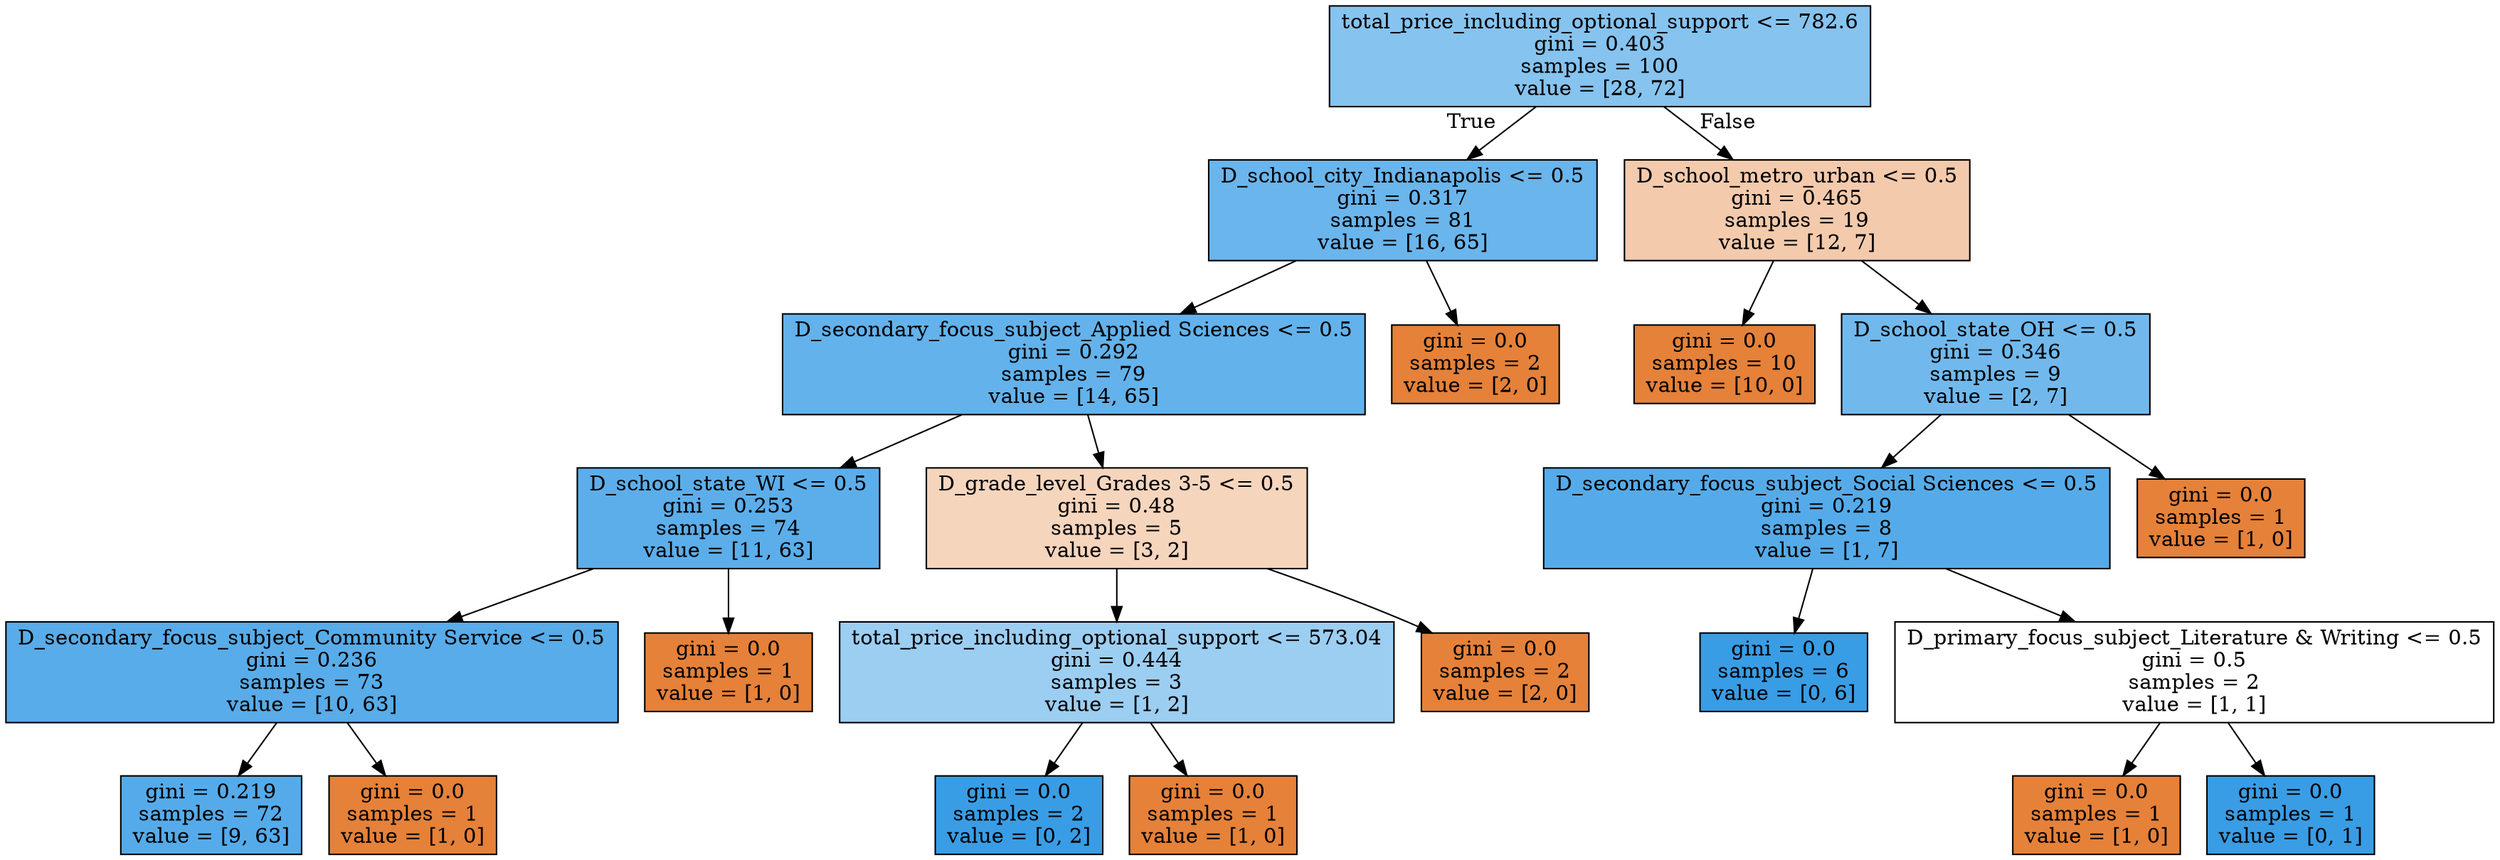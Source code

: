 digraph Tree {
node [shape=box, style="filled", color="black"] ;
0 [label="total_price_including_optional_support <= 782.6\ngini = 0.403\nsamples = 100\nvalue = [28, 72]", fillcolor="#399de59c"] ;
1 [label="D_school_city_Indianapolis <= 0.5\ngini = 0.317\nsamples = 81\nvalue = [16, 65]", fillcolor="#399de5c0"] ;
0 -> 1 [labeldistance=2.5, labelangle=45, headlabel="True"] ;
2 [label="D_secondary_focus_subject_Applied Sciences <= 0.5\ngini = 0.292\nsamples = 79\nvalue = [14, 65]", fillcolor="#399de5c8"] ;
1 -> 2 ;
3 [label="D_school_state_WI <= 0.5\ngini = 0.253\nsamples = 74\nvalue = [11, 63]", fillcolor="#399de5d2"] ;
2 -> 3 ;
4 [label="D_secondary_focus_subject_Community Service <= 0.5\ngini = 0.236\nsamples = 73\nvalue = [10, 63]", fillcolor="#399de5d7"] ;
3 -> 4 ;
5 [label="gini = 0.219\nsamples = 72\nvalue = [9, 63]", fillcolor="#399de5db"] ;
4 -> 5 ;
6 [label="gini = 0.0\nsamples = 1\nvalue = [1, 0]", fillcolor="#e58139ff"] ;
4 -> 6 ;
7 [label="gini = 0.0\nsamples = 1\nvalue = [1, 0]", fillcolor="#e58139ff"] ;
3 -> 7 ;
8 [label="D_grade_level_Grades 3-5 <= 0.5\ngini = 0.48\nsamples = 5\nvalue = [3, 2]", fillcolor="#e5813955"] ;
2 -> 8 ;
9 [label="total_price_including_optional_support <= 573.04\ngini = 0.444\nsamples = 3\nvalue = [1, 2]", fillcolor="#399de57f"] ;
8 -> 9 ;
10 [label="gini = 0.0\nsamples = 2\nvalue = [0, 2]", fillcolor="#399de5ff"] ;
9 -> 10 ;
11 [label="gini = 0.0\nsamples = 1\nvalue = [1, 0]", fillcolor="#e58139ff"] ;
9 -> 11 ;
12 [label="gini = 0.0\nsamples = 2\nvalue = [2, 0]", fillcolor="#e58139ff"] ;
8 -> 12 ;
13 [label="gini = 0.0\nsamples = 2\nvalue = [2, 0]", fillcolor="#e58139ff"] ;
1 -> 13 ;
14 [label="D_school_metro_urban <= 0.5\ngini = 0.465\nsamples = 19\nvalue = [12, 7]", fillcolor="#e581396a"] ;
0 -> 14 [labeldistance=2.5, labelangle=-45, headlabel="False"] ;
15 [label="gini = 0.0\nsamples = 10\nvalue = [10, 0]", fillcolor="#e58139ff"] ;
14 -> 15 ;
16 [label="D_school_state_OH <= 0.5\ngini = 0.346\nsamples = 9\nvalue = [2, 7]", fillcolor="#399de5b6"] ;
14 -> 16 ;
17 [label="D_secondary_focus_subject_Social Sciences <= 0.5\ngini = 0.219\nsamples = 8\nvalue = [1, 7]", fillcolor="#399de5db"] ;
16 -> 17 ;
18 [label="gini = 0.0\nsamples = 6\nvalue = [0, 6]", fillcolor="#399de5ff"] ;
17 -> 18 ;
19 [label="D_primary_focus_subject_Literature & Writing <= 0.5\ngini = 0.5\nsamples = 2\nvalue = [1, 1]", fillcolor="#e5813900"] ;
17 -> 19 ;
20 [label="gini = 0.0\nsamples = 1\nvalue = [1, 0]", fillcolor="#e58139ff"] ;
19 -> 20 ;
21 [label="gini = 0.0\nsamples = 1\nvalue = [0, 1]", fillcolor="#399de5ff"] ;
19 -> 21 ;
22 [label="gini = 0.0\nsamples = 1\nvalue = [1, 0]", fillcolor="#e58139ff"] ;
16 -> 22 ;
}